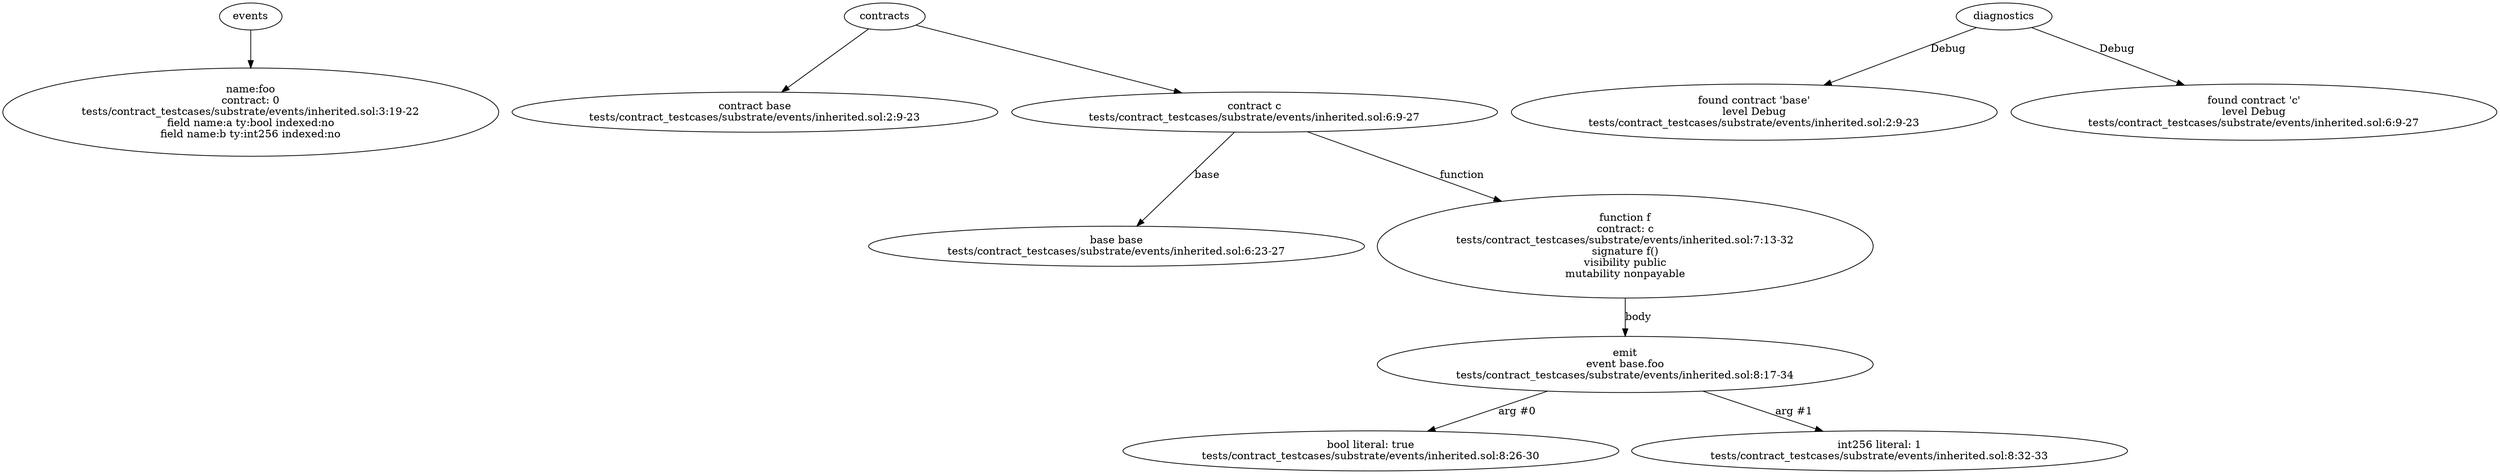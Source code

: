 strict digraph "tests/contract_testcases/substrate/events/inherited.sol" {
	foo [label="name:foo\ncontract: 0\ntests/contract_testcases/substrate/events/inherited.sol:3:19-22\nfield name:a ty:bool indexed:no\nfield name:b ty:int256 indexed:no"]
	contract [label="contract base\ntests/contract_testcases/substrate/events/inherited.sol:2:9-23"]
	contract_4 [label="contract c\ntests/contract_testcases/substrate/events/inherited.sol:6:9-27"]
	base [label="base base\ntests/contract_testcases/substrate/events/inherited.sol:6:23-27"]
	f [label="function f\ncontract: c\ntests/contract_testcases/substrate/events/inherited.sol:7:13-32\nsignature f()\nvisibility public\nmutability nonpayable"]
	emit [label="emit\nevent base.foo\ntests/contract_testcases/substrate/events/inherited.sol:8:17-34"]
	bool_literal [label="bool literal: true\ntests/contract_testcases/substrate/events/inherited.sol:8:26-30"]
	number_literal [label="int256 literal: 1\ntests/contract_testcases/substrate/events/inherited.sol:8:32-33"]
	diagnostic [label="found contract 'base'\nlevel Debug\ntests/contract_testcases/substrate/events/inherited.sol:2:9-23"]
	diagnostic_12 [label="found contract 'c'\nlevel Debug\ntests/contract_testcases/substrate/events/inherited.sol:6:9-27"]
	events -> foo
	contracts -> contract
	contracts -> contract_4
	contract_4 -> base [label="base"]
	contract_4 -> f [label="function"]
	f -> emit [label="body"]
	emit -> bool_literal [label="arg #0"]
	emit -> number_literal [label="arg #1"]
	diagnostics -> diagnostic [label="Debug"]
	diagnostics -> diagnostic_12 [label="Debug"]
}
